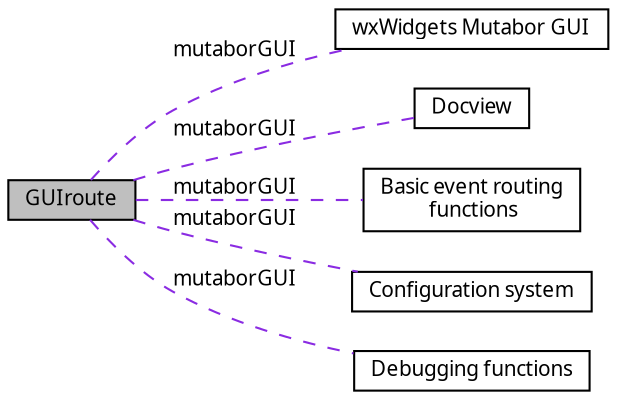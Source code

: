 digraph "GUIroute"
{
  edge [fontname="Sans",fontsize="10",labelfontname="Sans",labelfontsize="10"];
  node [fontname="Sans",fontsize="10",shape=record];
  rankdir=LR;
  Node2 [label="wxWidgets Mutabor GUI",height=0.2,width=0.4,color="black", fillcolor="white", style="filled",URL="$df/dd1/group__GUI.html",tooltip="While the original frontend of Mutabor was designed using Borland OWL the current one uses the platfo..."];
  Node3 [label="Docview",height=0.2,width=0.4,color="black", fillcolor="white", style="filled",URL="$da/d79/group__docview.html",tooltip=" "];
  Node1 [label="Basic event routing\l functions",height=0.2,width=0.4,color="black", fillcolor="white", style="filled",URL="$d5/dee/group__route.html",tooltip="This group contains functions and classes that can be used to set up a generic event routing..."];
  Node0 [label="GUIroute",height=0.2,width=0.4,color="black", fillcolor="grey75", style="filled", fontcolor="black"];
  Node5 [label="Configuration system",height=0.2,width=0.4,color="black", fillcolor="white", style="filled",URL="$d1/d44/group__config.html",tooltip="Save and restore configuration of boxes and routes. "];
  Node4 [label="Debugging functions",height=0.2,width=0.4,color="black", fillcolor="white", style="filled",URL="$de/db7/group__debug.html",tooltip="This group contains the functions that are used to help debugging of Mutabor. "];
  Node0->Node1 [shape=plaintext, label="mutaborGUI", color="blueviolet", dir="none", style="dashed"];
  Node0->Node2 [shape=plaintext, label="mutaborGUI", color="blueviolet", dir="none", style="dashed"];
  Node0->Node3 [shape=plaintext, label="mutaborGUI", color="blueviolet", dir="none", style="dashed"];
  Node0->Node4 [shape=plaintext, label="mutaborGUI", color="blueviolet", dir="none", style="dashed"];
  Node0->Node5 [shape=plaintext, label="mutaborGUI", color="blueviolet", dir="none", style="dashed"];
}

